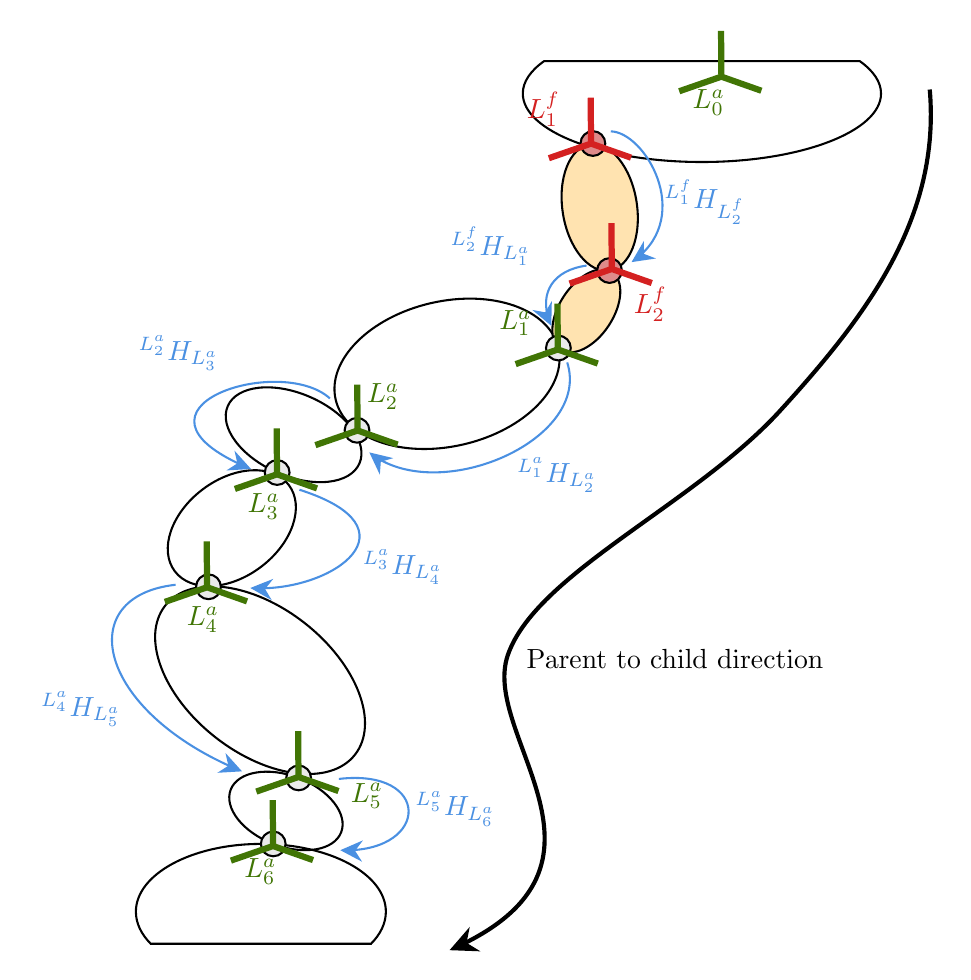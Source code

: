 

\tikzset{every picture/.style={line width=0.75pt}} %

\begin{tikzpicture}[x=0.75pt,y=0.75pt,yscale=-1,xscale=1]

\draw   (201.22,355.62) .. controls (230.85,348.76) and (258.4,358.44) .. (262.74,377.23) .. controls (267.09,396.02) and (246.6,416.81) .. (216.97,423.67) .. controls (187.34,430.53) and (159.79,420.85) .. (155.44,402.06) .. controls (151.09,383.27) and (171.59,362.48) .. (201.22,355.62) -- cycle ;
\draw  [fill={rgb, 255:red, 255; green, 227; blue, 176 }  ,fill opacity=1 ] (265.42,352.2) .. controls (272.23,341.89) and (282.57,336.71) .. (288.53,340.64) .. controls (294.49,344.58) and (293.8,356.12) .. (286.99,366.43) .. controls (280.19,376.74) and (269.85,381.91) .. (263.89,377.98) .. controls (257.93,374.05) and (258.62,362.51) .. (265.42,352.2) -- cycle ;
\draw   (331.9,287.6) .. controls (284.24,287.6) and (245.6,272.83) .. (245.6,254.61) .. controls (245.6,248.96) and (249.31,243.65) .. (255.85,239) -- (407.95,239) .. controls (414.49,243.65) and (418.2,248.96) .. (418.2,254.61) .. controls (418.2,272.83) and (379.56,287.6) .. (331.9,287.6) -- cycle ;
\draw  [fill={rgb, 255:red, 255; green, 227; blue, 176 }  ,fill opacity=1 ] (264.91,312.26) .. controls (262.3,295.48) and (268.13,280.64) .. (277.93,279.11) .. controls (287.74,277.59) and (297.8,289.96) .. (300.41,306.74) .. controls (303.02,323.52) and (297.19,338.36) .. (287.38,339.89) .. controls (277.58,341.41) and (267.52,329.05) .. (264.91,312.26) -- cycle ;
\draw   (103.45,405.2) .. controls (107.83,395.14) and (125.58,393.18) .. (143.1,400.8) .. controls (160.62,408.43) and (171.28,422.76) .. (166.9,432.81) .. controls (162.53,442.86) and (144.78,444.83) .. (127.26,437.21) .. controls (109.73,429.58) and (99.08,415.25) .. (103.45,405.2) -- cycle ;
\draw   (91.3,445.38) .. controls (106.46,433.9) and (125.06,432.92) .. (132.86,443.21) .. controls (140.65,453.49) and (134.68,471.14) .. (119.52,482.62) .. controls (104.36,494.11) and (85.75,495.09) .. (77.96,484.8) .. controls (70.16,474.52) and (76.14,456.87) .. (91.3,445.38) -- cycle ;
\draw   (125.37,616.14) .. controls (110.67,610.49) and (101.49,598.79) .. (104.87,590.01) .. controls (108.24,581.23) and (122.9,578.7) .. (137.6,584.35) .. controls (152.3,590.01) and (161.48,601.71) .. (158.11,610.49) .. controls (154.73,619.27) and (140.07,621.8) .. (125.37,616.14) -- cycle ;
\draw   (73.3,501.35) .. controls (85.21,486.18) and (115.33,489.96) .. (140.58,509.79) .. controls (165.84,529.62) and (176.65,557.99) .. (164.74,573.16) .. controls (152.83,588.32) and (122.71,584.54) .. (97.45,564.72) .. controls (72.2,544.89) and (61.39,516.52) .. (73.3,501.35) -- cycle ;
\draw   (119.41,616.14) .. controls (152.67,616.14) and (179.63,630.76) .. (179.63,648.79) .. controls (179.63,654.38) and (177.04,659.64) .. (172.48,664.24) -- (66.34,664.24) .. controls (61.78,659.64) and (59.19,654.38) .. (59.19,648.79) .. controls (59.19,630.76) and (86.15,616.14) .. (119.41,616.14) -- cycle ;
\draw  [fill={rgb, 255:red, 234; green, 234; blue, 234 }  ,fill opacity=1 ] (256.78,377.23) .. controls (256.78,373.94) and (259.45,371.27) .. (262.74,371.27) .. controls (266.04,371.27) and (268.71,373.94) .. (268.71,377.23) .. controls (268.71,380.52) and (266.04,383.19) .. (262.74,383.19) .. controls (259.45,383.19) and (256.78,380.52) .. (256.78,377.23) -- cycle ;
\draw  [fill={rgb, 255:red, 234; green, 234; blue, 234 }  ,fill opacity=1 ] (131.64,584.35) .. controls (131.64,581.06) and (134.31,578.39) .. (137.6,578.39) .. controls (140.89,578.39) and (143.56,581.06) .. (143.56,584.35) .. controls (143.56,587.65) and (140.89,590.31) .. (137.6,590.31) .. controls (134.31,590.31) and (131.64,587.65) .. (131.64,584.35) -- cycle ;
\draw  [fill={rgb, 255:red, 234; green, 234; blue, 234 }  ,fill opacity=1 ] (88.2,492.26) .. controls (88.2,488.97) and (90.87,486.3) .. (94.17,486.3) .. controls (97.46,486.3) and (100.13,488.97) .. (100.13,492.26) .. controls (100.13,495.55) and (97.46,498.22) .. (94.17,498.22) .. controls (90.87,498.22) and (88.2,495.55) .. (88.2,492.26) -- cycle ;
\draw  [fill={rgb, 255:red, 234; green, 234; blue, 234 }  ,fill opacity=1 ] (119.41,616.14) .. controls (119.41,612.85) and (122.08,610.18) .. (125.37,610.18) .. controls (128.66,610.18) and (131.33,612.85) .. (131.33,616.14) .. controls (131.33,619.44) and (128.66,622.1) .. (125.37,622.1) .. controls (122.08,622.1) and (119.41,619.44) .. (119.41,616.14) -- cycle ;
\draw  [fill={rgb, 255:red, 234; green, 234; blue, 234 }  ,fill opacity=1 ] (121.3,437.21) .. controls (121.3,433.91) and (123.96,431.24) .. (127.26,431.24) .. controls (130.55,431.24) and (133.22,433.91) .. (133.22,437.21) .. controls (133.22,440.5) and (130.55,443.17) .. (127.26,443.17) .. controls (123.96,443.17) and (121.3,440.5) .. (121.3,437.21) -- cycle ;
\draw  [color={rgb, 255:red, 65; green, 117; blue, 5 }  ,draw opacity=1 ][line width=2.25]  (104.97,624.18) -- (125.28,617.14) -- (144.55,623.92) ;
\draw [color={rgb, 255:red, 65; green, 117; blue, 5 }  ,draw opacity=1 ][line width=2.25]    (125.28,617.14) -- (125.12,595.04) ;

\draw [color={rgb, 255:red, 74; green, 144; blue, 226 }  ,draw opacity=1 ]   (288,272.83) .. controls (304.25,273.16) and (327.79,312.78) .. (300.22,334.22) ;
\draw [shift={(298,335.83)}, rotate = 325.89] [fill={rgb, 255:red, 74; green, 144; blue, 226 }  ,fill opacity=1 ][line width=0.08]  [draw opacity=0] (10.72,-5.15) -- (0,0) -- (10.72,5.15) -- (7.12,0) -- cycle    ;
\draw  [fill={rgb, 255:red, 234; green, 234; blue, 234 }  ,fill opacity=1 ] (159.77,416.86) .. controls (159.77,413.56) and (162.44,410.89) .. (165.73,410.89) .. controls (169.02,410.89) and (171.69,413.56) .. (171.69,416.86) .. controls (171.69,420.15) and (169.02,422.82) .. (165.73,422.82) .. controls (162.44,422.82) and (159.77,420.15) .. (159.77,416.86) -- cycle ;
\draw  [color={rgb, 255:red, 65; green, 117; blue, 5 }  ,draw opacity=1 ][line width=2.25]  (117.22,590.92) -- (137.53,583.88) -- (156.8,590.67) ;
\draw [color={rgb, 255:red, 65; green, 117; blue, 5 }  ,draw opacity=1 ][line width=2.25]    (137.53,583.88) -- (137.37,561.78) ;

\draw  [color={rgb, 255:red, 65; green, 117; blue, 5 }  ,draw opacity=1 ][line width=2.25]  (73.16,499.54) -- (93.48,492.49) -- (112.75,499.28) ;
\draw [color={rgb, 255:red, 65; green, 117; blue, 5 }  ,draw opacity=1 ][line width=2.25]    (93.48,492.49) -- (93.31,470.4) ;

\draw  [color={rgb, 255:red, 65; green, 117; blue, 5 }  ,draw opacity=1 ][line width=2.25]  (106.88,445.11) -- (127.19,438.07) -- (146.46,444.85) ;
\draw [color={rgb, 255:red, 65; green, 117; blue, 5 }  ,draw opacity=1 ][line width=2.25]    (127.19,438.07) -- (127.02,415.97) ;

\draw  [color={rgb, 255:red, 65; green, 117; blue, 5 }  ,draw opacity=1 ][line width=2.25]  (145.69,424) -- (166,416.96) -- (185.28,423.74) ;
\draw [color={rgb, 255:red, 65; green, 117; blue, 5 }  ,draw opacity=1 ][line width=2.25]    (166,416.96) -- (165.84,394.86) ;

\draw  [color={rgb, 255:red, 65; green, 117; blue, 5 }  ,draw opacity=1 ][line width=2.25]  (242.16,384.97) -- (262.48,377.92) -- (281.75,384.71) ;
\draw [color={rgb, 255:red, 65; green, 117; blue, 5 }  ,draw opacity=1 ][line width=2.25]    (262.48,377.92) -- (262.31,355.83) ;

\draw  [fill={rgb, 255:red, 222; green, 138; blue, 138 }  ,fill opacity=1 ] (281.42,339.89) .. controls (281.42,336.6) and (284.09,333.93) .. (287.38,333.93) .. controls (290.68,333.93) and (293.34,336.6) .. (293.34,339.89) .. controls (293.34,343.18) and (290.68,345.85) .. (287.38,345.85) .. controls (284.09,345.85) and (281.42,343.18) .. (281.42,339.89) -- cycle ;
\draw  [color={rgb, 255:red, 212; green, 33; blue, 33 }  ,draw opacity=1 ][line width=2.25]  (268.16,346.17) -- (288.48,339.12) -- (307.75,345.91) ;
\draw [color={rgb, 255:red, 212; green, 33; blue, 33 }  ,draw opacity=1 ][line width=2.25]    (288.48,339.12) -- (288.31,317.03) ;

\draw  [fill={rgb, 255:red, 222; green, 138; blue, 138 }  ,fill opacity=1 ] (273.42,278.69) .. controls (273.42,275.4) and (276.09,272.73) .. (279.38,272.73) .. controls (282.68,272.73) and (285.34,275.4) .. (285.34,278.69) .. controls (285.34,281.98) and (282.68,284.65) .. (279.38,284.65) .. controls (276.09,284.65) and (273.42,281.98) .. (273.42,278.69) -- cycle ;
\draw  [color={rgb, 255:red, 212; green, 33; blue, 33 }  ,draw opacity=1 ][line width=2.25]  (258.16,285.77) -- (278.48,278.72) -- (297.75,285.51) ;
\draw [color={rgb, 255:red, 212; green, 33; blue, 33 }  ,draw opacity=1 ][line width=2.25]    (278.48,278.72) -- (278.31,256.63) ;

\draw [color={rgb, 255:red, 74; green, 144; blue, 226 }  ,draw opacity=1 ]   (276.33,337.5) .. controls (260.35,339.69) and (253.5,350.43) .. (258.28,363.89) ;
\draw [shift={(259.33,366.5)}, rotate = 245.56] [fill={rgb, 255:red, 74; green, 144; blue, 226 }  ,fill opacity=1 ][line width=0.08]  [draw opacity=0] (10.72,-5.15) -- (0,0) -- (10.72,5.15) -- (7.12,0) -- cycle    ;
\draw [color={rgb, 255:red, 74; green, 144; blue, 226 }  ,draw opacity=1 ]   (267,384.17) .. controls (278.76,421.08) and (206.97,452.55) .. (173.66,429.01) ;
\draw [shift={(171.67,427.5)}, rotate = 39.16] [fill={rgb, 255:red, 74; green, 144; blue, 226 }  ,fill opacity=1 ][line width=0.08]  [draw opacity=0] (10.72,-5.15) -- (0,0) -- (10.72,5.15) -- (7.12,0) -- cycle    ;
\draw [color={rgb, 255:red, 74; green, 144; blue, 226 }  ,draw opacity=1 ]   (152.67,401.5) .. controls (128.58,379.72) and (46.33,406.29) .. (112.61,434.64) ;
\draw [shift={(114.67,435.5)}, rotate = 202.27] [fill={rgb, 255:red, 74; green, 144; blue, 226 }  ,fill opacity=1 ][line width=0.08]  [draw opacity=0] (10.72,-5.15) -- (0,0) -- (10.72,5.15) -- (7.12,0) -- cycle    ;
\draw [color={rgb, 255:red, 74; green, 144; blue, 226 }  ,draw opacity=1 ]   (138,445.5) .. controls (196.18,464.03) and (154.85,493.96) .. (117.22,492.97) ;
\draw [shift={(114.33,492.83)}, rotate = 3.98] [fill={rgb, 255:red, 74; green, 144; blue, 226 }  ,fill opacity=1 ][line width=0.08]  [draw opacity=0] (10.72,-5.15) -- (0,0) -- (10.72,5.15) -- (7.12,0) -- cycle    ;
\draw [color={rgb, 255:red, 74; green, 144; blue, 226 }  ,draw opacity=1 ]   (78.33,491.28) .. controls (28.5,496.78) and (40.09,551.39) .. (108.25,580.3) ;
\draw [shift={(110.33,581.17)}, rotate = 202.27] [fill={rgb, 255:red, 74; green, 144; blue, 226 }  ,fill opacity=1 ][line width=0.08]  [draw opacity=0] (10.72,-5.15) -- (0,0) -- (10.72,5.15) -- (7.12,0) -- cycle    ;
\draw [color={rgb, 255:red, 74; green, 144; blue, 226 }  ,draw opacity=1 ]   (157,584.83) .. controls (201.43,579.61) and (201.03,619.2) .. (160.22,619.22) ;
\draw [shift={(157.67,619.17)}, rotate = 2.2] [fill={rgb, 255:red, 74; green, 144; blue, 226 }  ,fill opacity=1 ][line width=0.08]  [draw opacity=0] (10.72,-5.15) -- (0,0) -- (10.72,5.15) -- (7.12,0) -- cycle    ;
\draw  [color={rgb, 255:red, 65; green, 117; blue, 5 }  ,draw opacity=1 ][line width=2.25]  (320.97,253.51) -- (341.28,246.47) -- (360.55,253.26) ;
\draw [color={rgb, 255:red, 65; green, 117; blue, 5 }  ,draw opacity=1 ][line width=2.25]    (341.28,246.47) -- (341.12,224.38) ;

\draw [color={rgb, 255:red, 0; green, 0; blue, 0 }  ,draw opacity=1 ][line width=1.5]    (441.67,252.67) .. controls (447,314.67) and (411,362) .. (369.67,407.33) .. controls (328.33,452.67) and (251.67,486) .. (238.33,525.33) .. controls (225.13,564.27) and (300.8,626.08) .. (213.04,666.13) ;
\draw [shift={(210.33,667.33)}, rotate = 336.5] [fill={rgb, 255:red, 0; green, 0; blue, 0 }  ,fill opacity=1 ][line width=0.08]  [draw opacity=0] (13.4,-6.43) -- (0,0) -- (13.4,6.44) -- (8.9,0) -- cycle    ;

\draw (109.98,621.85) node [anchor=north west][inner sep=0.75pt]    {$\textcolor[rgb]{0.25,0.46,0.02}{L_{6}^{a}}$};
\draw (161.23,585.35) node [anchor=north west][inner sep=0.75pt]    {$\textcolor[rgb]{0.25,0.46,0.02}{L}\textcolor[rgb]{0.25,0.46,0.02}{_{5}^{a}}$};
\draw (82.22,500.2) node [anchor=north west][inner sep=0.75pt]    {$\textcolor[rgb]{0.25,0.46,0.02}{L}\textcolor[rgb]{0.25,0.46,0.02}{_{4}^{a}}$};
\draw (111.55,445.88) node [anchor=north west][inner sep=0.75pt]    {$\textcolor[rgb]{0.25,0.46,0.02}{L}\textcolor[rgb]{0.25,0.46,0.02}{_{3}^{a}}$};
\draw (169.06,392.77) node [anchor=north west][inner sep=0.75pt]    {$\textcolor[rgb]{0.25,0.46,0.02}{L}\textcolor[rgb]{0.25,0.46,0.02}{_{2}^{a}}$};
\draw (232.82,357.51) node [anchor=north west][inner sep=0.75pt]    {$\textcolor[rgb]{0.25,0.46,0.02}{L}\textcolor[rgb]{0.25,0.46,0.02}{_{1}^{a}}$};
\draw (297.62,346.31) node [anchor=north west][inner sep=0.75pt]    {$\textcolor[rgb]{0.83,0.13,0.13}{L_{2}^{f}}$};
\draw (246.02,252.31) node [anchor=north west][inner sep=0.75pt]    {$\textcolor[rgb]{0.83,0.13,0.13}{L}\textcolor[rgb]{0.83,0.13,0.13}{_{1}^{f}}$};
\draw (312.33,294.62) node [anchor=north west][inner sep=0.75pt]  [font=\normalsize,color={rgb, 255:red, 74; green, 144; blue, 226 }  ,opacity=1 ]  {${\textstyle ^{L_{1}^{f}} H_{L_{2}^{f}}}$};
\draw (209.33,317.28) node [anchor=north west][inner sep=0.75pt]  [font=\normalsize,color={rgb, 255:red, 74; green, 144; blue, 226 }  ,opacity=1 ]  {${\textstyle ^{L_{2}^{f}} H_{L_{1}^{a}}}$};
\draw (241.33,428.62) node [anchor=north west][inner sep=0.75pt]  [font=\normalsize,color={rgb, 255:red, 74; green, 144; blue, 226 }  ,opacity=1 ]  {${\textstyle ^{L_{1}^{a}} H_{L_{2}^{a}}}$};
\draw (59,369.95) node [anchor=north west][inner sep=0.75pt]  [font=\normalsize,color={rgb, 255:red, 74; green, 144; blue, 226 }  ,opacity=1 ]  {${\textstyle ^{L_{2}^{a}} H_{L_{3}^{a}}}$};
\draw (167,472.95) node [anchor=north west][inner sep=0.75pt]  [font=\normalsize,color={rgb, 255:red, 74; green, 144; blue, 226 }  ,opacity=1 ]  {${\textstyle ^{L_{3}^{a}} H_{L_{4}^{a}}}$};
\draw (12,541.4) node [anchor=north west][inner sep=0.75pt]  [font=\normalsize,color={rgb, 255:red, 74; green, 144; blue, 226 }  ,opacity=1 ]  {${\textstyle ^{L_{4}^{a}} H_{L_{5}^{a}}}$};
\draw (192.33,589.4) node [anchor=north west][inner sep=0.75pt]  [font=\normalsize,color={rgb, 255:red, 74; green, 144; blue, 226 }  ,opacity=1 ]  {${\textstyle ^{L_{5}^{a}} H_{L_{6}^{a}}}$};
\draw (325.98,251.18) node [anchor=north west][inner sep=0.75pt]    {$\textcolor[rgb]{0.25,0.46,0.02}{L}\textcolor[rgb]{0.25,0.46,0.02}{_{0}^{a}}$};
\draw (246,520.67) node [anchor=north west][inner sep=0.75pt]   [align=left] {Parent to child direction};


\end{tikzpicture}
